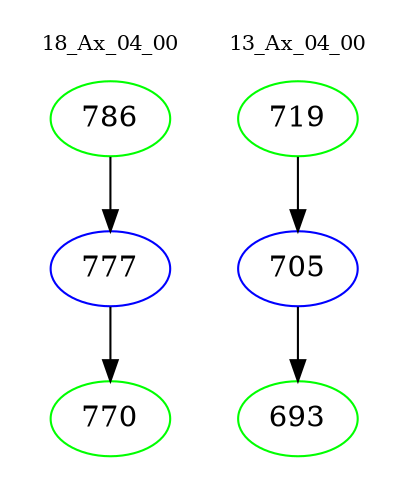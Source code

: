 digraph{
subgraph cluster_0 {
color = white
label = "18_Ax_04_00";
fontsize=10;
T0_786 [label="786", color="green"]
T0_786 -> T0_777 [color="black"]
T0_777 [label="777", color="blue"]
T0_777 -> T0_770 [color="black"]
T0_770 [label="770", color="green"]
}
subgraph cluster_1 {
color = white
label = "13_Ax_04_00";
fontsize=10;
T1_719 [label="719", color="green"]
T1_719 -> T1_705 [color="black"]
T1_705 [label="705", color="blue"]
T1_705 -> T1_693 [color="black"]
T1_693 [label="693", color="green"]
}
}
